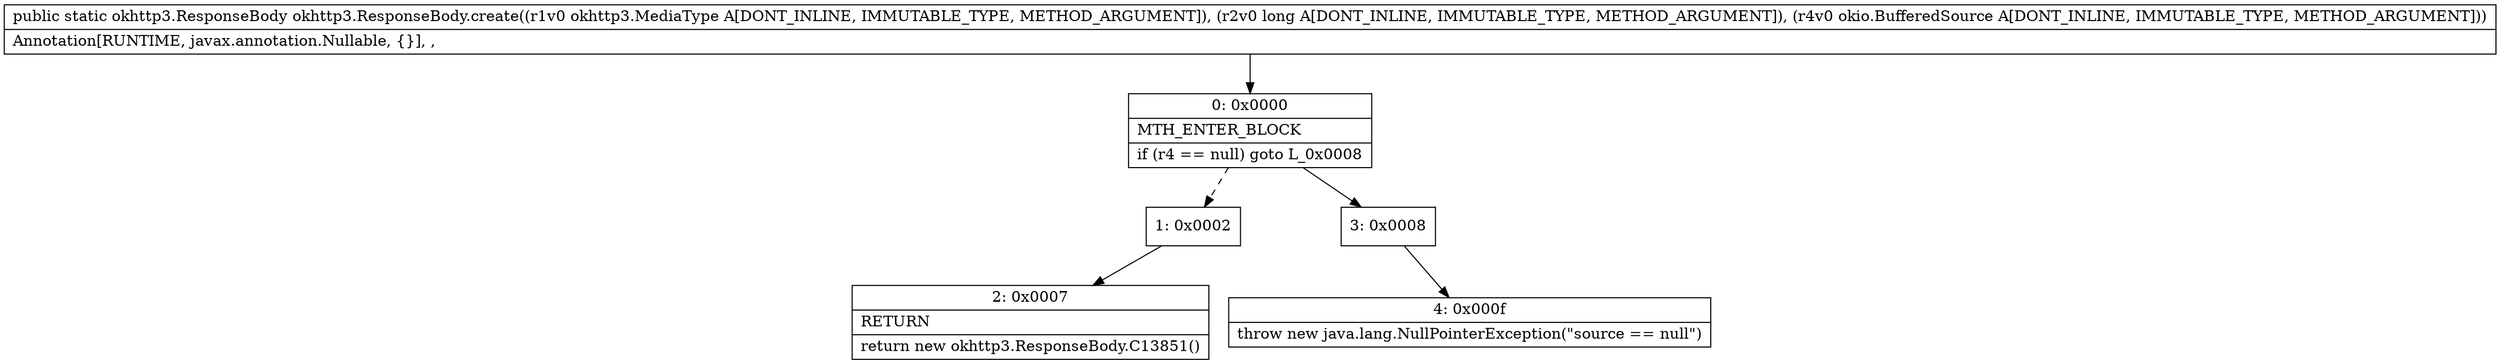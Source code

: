 digraph "CFG forokhttp3.ResponseBody.create(Lokhttp3\/MediaType;JLokio\/BufferedSource;)Lokhttp3\/ResponseBody;" {
Node_0 [shape=record,label="{0\:\ 0x0000|MTH_ENTER_BLOCK\l|if (r4 == null) goto L_0x0008\l}"];
Node_1 [shape=record,label="{1\:\ 0x0002}"];
Node_2 [shape=record,label="{2\:\ 0x0007|RETURN\l|return new okhttp3.ResponseBody.C13851()\l}"];
Node_3 [shape=record,label="{3\:\ 0x0008}"];
Node_4 [shape=record,label="{4\:\ 0x000f|throw new java.lang.NullPointerException(\"source == null\")\l}"];
MethodNode[shape=record,label="{public static okhttp3.ResponseBody okhttp3.ResponseBody.create((r1v0 okhttp3.MediaType A[DONT_INLINE, IMMUTABLE_TYPE, METHOD_ARGUMENT]), (r2v0 long A[DONT_INLINE, IMMUTABLE_TYPE, METHOD_ARGUMENT]), (r4v0 okio.BufferedSource A[DONT_INLINE, IMMUTABLE_TYPE, METHOD_ARGUMENT]))  | Annotation[RUNTIME, javax.annotation.Nullable, \{\}], , \l}"];
MethodNode -> Node_0;
Node_0 -> Node_1[style=dashed];
Node_0 -> Node_3;
Node_1 -> Node_2;
Node_3 -> Node_4;
}


